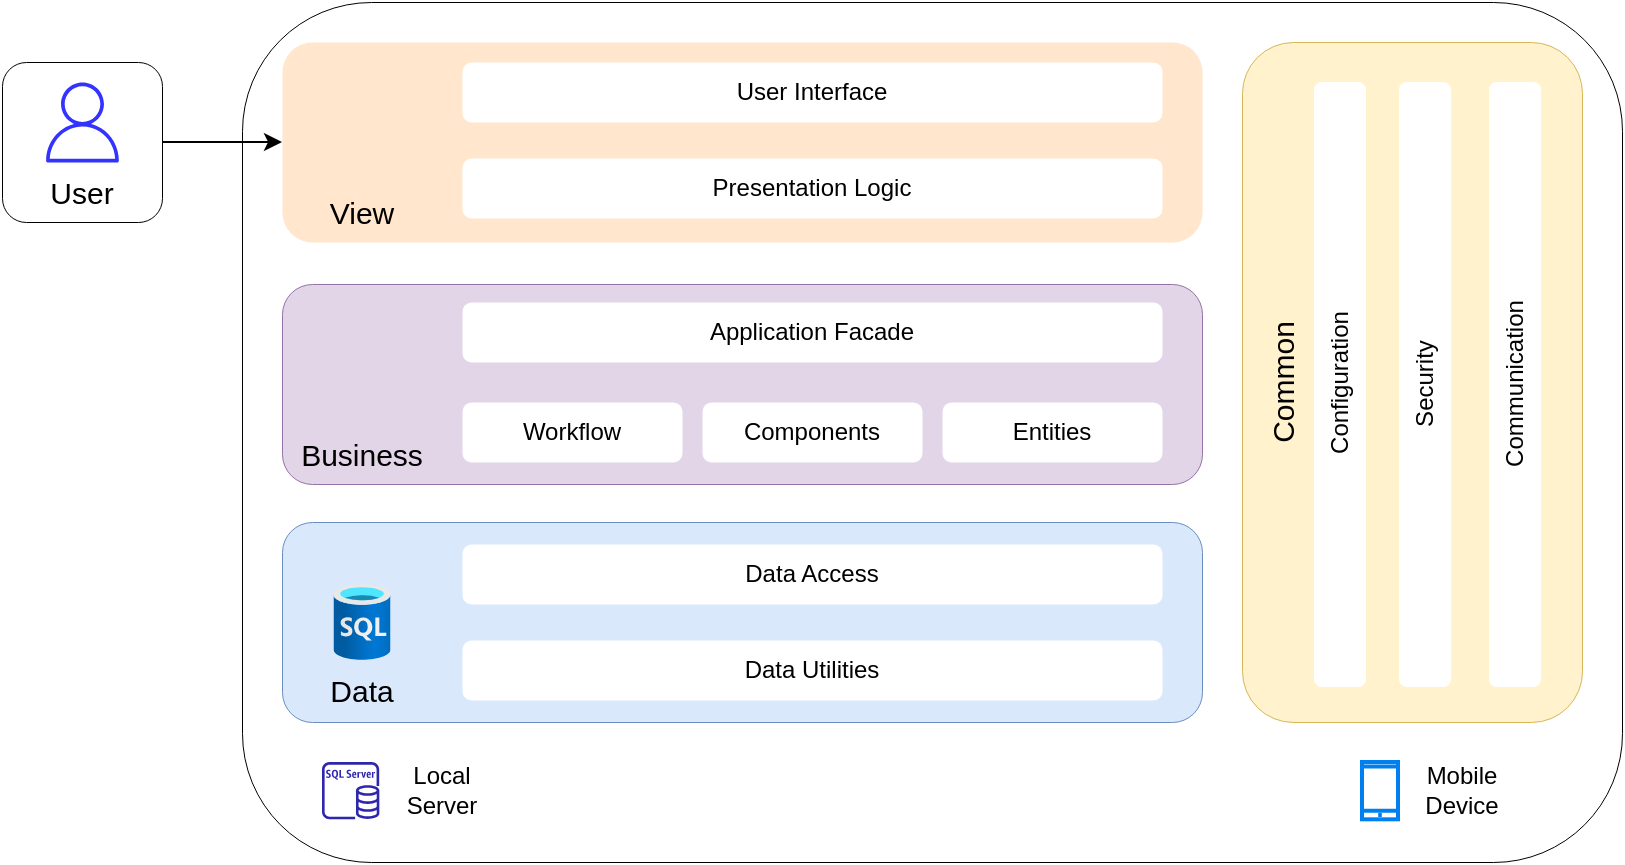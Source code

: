 <mxfile version="17.4.4" type="github">
  <diagram id="SsodIubV5SFTSGUtVNlf" name="Page-1">
    <mxGraphModel dx="946" dy="620" grid="1" gridSize="10" guides="1" tooltips="1" connect="1" arrows="1" fold="1" page="1" pageScale="1" pageWidth="1169" pageHeight="827" math="0" shadow="0">
      <root>
        <mxCell id="0" />
        <mxCell id="1" parent="0" />
        <mxCell id="dlntXyXqMN0Tj0HWEZaU-36" value="" style="edgeStyle=orthogonalEdgeStyle;rounded=0;orthogonalLoop=1;jettySize=auto;html=1;fontSize=12;strokeColor=default;entryX=0;entryY=0.5;entryDx=0;entryDy=0;" parent="1" source="dlntXyXqMN0Tj0HWEZaU-1" target="dlntXyXqMN0Tj0HWEZaU-7" edge="1">
          <mxGeometry relative="1" as="geometry" />
        </mxCell>
        <mxCell id="dlntXyXqMN0Tj0HWEZaU-1" value="" style="rounded=1;whiteSpace=wrap;html=1;strokeWidth=0.5;" parent="1" vertex="1">
          <mxGeometry x="160" y="220" width="80" height="80" as="geometry" />
        </mxCell>
        <mxCell id="dlntXyXqMN0Tj0HWEZaU-4" value="" style="sketch=0;outlineConnect=0;fontColor=#232F3E;gradientColor=none;fillColor=#3333FF;strokeColor=none;dashed=0;verticalLabelPosition=bottom;verticalAlign=top;align=center;html=1;fontSize=12;fontStyle=0;aspect=fixed;pointerEvents=1;shape=mxgraph.aws4.user;strokeWidth=0.5;" parent="1" vertex="1">
          <mxGeometry x="180" y="230" width="40" height="40" as="geometry" />
        </mxCell>
        <mxCell id="dlntXyXqMN0Tj0HWEZaU-5" value="&lt;span style=&quot;font-size: 15px&quot;&gt;User&lt;/span&gt;" style="text;html=1;strokeColor=none;fillColor=none;align=center;verticalAlign=middle;whiteSpace=wrap;rounded=0;" parent="1" vertex="1">
          <mxGeometry x="170" y="270" width="60" height="30" as="geometry" />
        </mxCell>
        <mxCell id="dlntXyXqMN0Tj0HWEZaU-6" value="" style="rounded=1;whiteSpace=wrap;html=1;fontSize=15;fillColor=none;strokeWidth=0.5;container=1;" parent="1" vertex="1">
          <mxGeometry x="280" y="190" width="690" height="430" as="geometry" />
        </mxCell>
        <mxCell id="dlntXyXqMN0Tj0HWEZaU-25" value="Mobile Device" style="text;html=1;strokeColor=none;fillColor=none;align=center;verticalAlign=middle;whiteSpace=wrap;rounded=0;fontSize=12;" parent="dlntXyXqMN0Tj0HWEZaU-6" vertex="1">
          <mxGeometry x="580" y="380.001" width="60" height="28.667" as="geometry" />
        </mxCell>
        <mxCell id="dlntXyXqMN0Tj0HWEZaU-24" value="" style="html=1;verticalLabelPosition=bottom;align=center;labelBackgroundColor=#ffffff;verticalAlign=top;strokeWidth=2;strokeColor=#0080F0;shadow=0;dashed=0;shape=mxgraph.ios7.icons.smartphone;fontSize=12;fillColor=default;" parent="dlntXyXqMN0Tj0HWEZaU-6" vertex="1">
          <mxGeometry x="560" y="380.001" width="18" height="28.667" as="geometry" />
        </mxCell>
        <mxCell id="dlntXyXqMN0Tj0HWEZaU-23" value="Local Server" style="text;html=1;strokeColor=none;fillColor=none;align=center;verticalAlign=middle;whiteSpace=wrap;rounded=0;fontSize=12;" parent="dlntXyXqMN0Tj0HWEZaU-6" vertex="1">
          <mxGeometry x="70" y="380" width="60" height="28.67" as="geometry" />
        </mxCell>
        <mxCell id="dlntXyXqMN0Tj0HWEZaU-21" value="" style="sketch=0;outlineConnect=0;fontColor=#232F3E;gradientColor=none;fillColor=#2E27AD;strokeColor=none;dashed=0;verticalLabelPosition=bottom;verticalAlign=top;align=center;html=1;fontSize=12;fontStyle=0;aspect=fixed;pointerEvents=1;shape=mxgraph.aws4.rds_sql_server_instance;" parent="dlntXyXqMN0Tj0HWEZaU-6" vertex="1">
          <mxGeometry x="40" y="380.001" width="28.667" height="28.667" as="geometry" />
        </mxCell>
        <mxCell id="dlntXyXqMN0Tj0HWEZaU-7" value="" style="rounded=1;whiteSpace=wrap;html=1;fontSize=15;strokeWidth=0.5;fillColor=#ffe6cc;strokeColor=none;" parent="1" vertex="1">
          <mxGeometry x="300" y="210" width="460" height="100" as="geometry" />
        </mxCell>
        <mxCell id="dlntXyXqMN0Tj0HWEZaU-8" value="" style="rounded=1;whiteSpace=wrap;html=1;fontSize=15;strokeWidth=0.5;fillColor=#dae8fc;strokeColor=#6c8ebf;" parent="1" vertex="1">
          <mxGeometry x="300" y="450" width="460" height="100" as="geometry" />
        </mxCell>
        <mxCell id="dlntXyXqMN0Tj0HWEZaU-9" value="" style="rounded=1;whiteSpace=wrap;html=1;fontSize=15;strokeWidth=0.5;fillColor=#fff2cc;strokeColor=#d6b656;" parent="1" vertex="1">
          <mxGeometry x="780" y="210" width="170" height="340" as="geometry" />
        </mxCell>
        <mxCell id="dlntXyXqMN0Tj0HWEZaU-12" value="" style="shape=image;html=1;verticalAlign=top;verticalLabelPosition=bottom;labelBackgroundColor=#ffffff;imageAspect=0;aspect=fixed;image=https://cdn1.iconfinder.com/data/icons/unicons-line-vol-5/24/presentation-check-128.png;fontSize=15;strokeWidth=0.5;fillColor=none;" parent="1" vertex="1">
          <mxGeometry x="320" y="240" width="40" height="40" as="geometry" />
        </mxCell>
        <mxCell id="dlntXyXqMN0Tj0HWEZaU-14" value="User Interface" style="rounded=1;whiteSpace=wrap;html=1;fontSize=12;strokeWidth=0.5;fillColor=default;strokeColor=none;" parent="1" vertex="1">
          <mxGeometry x="390" y="220" width="350" height="30" as="geometry" />
        </mxCell>
        <mxCell id="dlntXyXqMN0Tj0HWEZaU-15" value="Presentation Logic" style="rounded=1;whiteSpace=wrap;html=1;fontSize=12;strokeWidth=0.5;fillColor=default;strokeColor=none;" parent="1" vertex="1">
          <mxGeometry x="390" y="268" width="350" height="30" as="geometry" />
        </mxCell>
        <mxCell id="dlntXyXqMN0Tj0HWEZaU-16" style="edgeStyle=orthogonalEdgeStyle;rounded=0;orthogonalLoop=1;jettySize=auto;html=1;exitX=0.5;exitY=1;exitDx=0;exitDy=0;fontSize=15;strokeColor=default;" parent="1" source="dlntXyXqMN0Tj0HWEZaU-14" target="dlntXyXqMN0Tj0HWEZaU-14" edge="1">
          <mxGeometry relative="1" as="geometry" />
        </mxCell>
        <mxCell id="dlntXyXqMN0Tj0HWEZaU-17" value="Data Access" style="rounded=1;whiteSpace=wrap;html=1;fontSize=12;strokeWidth=0.5;fillColor=default;strokeColor=none;" parent="1" vertex="1">
          <mxGeometry x="390" y="461" width="350" height="30" as="geometry" />
        </mxCell>
        <mxCell id="dlntXyXqMN0Tj0HWEZaU-18" value="Data Utilities" style="rounded=1;whiteSpace=wrap;html=1;fontSize=12;strokeWidth=0.5;fillColor=default;strokeColor=none;" parent="1" vertex="1">
          <mxGeometry x="390" y="509" width="350" height="30" as="geometry" />
        </mxCell>
        <mxCell id="dlntXyXqMN0Tj0HWEZaU-19" value="&lt;span style=&quot;font-size: 15px&quot;&gt;View&lt;/span&gt;" style="text;html=1;strokeColor=none;fillColor=none;align=center;verticalAlign=middle;whiteSpace=wrap;rounded=0;" parent="1" vertex="1">
          <mxGeometry x="310" y="280" width="60" height="30" as="geometry" />
        </mxCell>
        <mxCell id="dlntXyXqMN0Tj0HWEZaU-20" value="&lt;span style=&quot;font-size: 15px&quot;&gt;Data&lt;/span&gt;" style="text;html=1;strokeColor=none;fillColor=none;align=center;verticalAlign=middle;whiteSpace=wrap;rounded=0;" parent="1" vertex="1">
          <mxGeometry x="310" y="519.1" width="60" height="30" as="geometry" />
        </mxCell>
        <mxCell id="dlntXyXqMN0Tj0HWEZaU-22" value="" style="aspect=fixed;html=1;points=[];align=center;image;fontSize=12;image=img/lib/azure2/databases/SQL_Database.svg;strokeWidth=0.5;fillColor=default;" parent="1" vertex="1">
          <mxGeometry x="325.75" y="481" width="28.5" height="38" as="geometry" />
        </mxCell>
        <mxCell id="dlntXyXqMN0Tj0HWEZaU-26" value="&lt;span style=&quot;font-size: 15px&quot;&gt;Common&lt;/span&gt;" style="text;html=1;strokeColor=none;fillColor=none;align=center;verticalAlign=middle;whiteSpace=wrap;rounded=0;rotation=-90;" parent="1" vertex="1">
          <mxGeometry x="770" y="365" width="60" height="30" as="geometry" />
        </mxCell>
        <mxCell id="dlntXyXqMN0Tj0HWEZaU-27" value="Configuration" style="rounded=1;whiteSpace=wrap;html=1;fontSize=12;strokeWidth=0.5;fillColor=default;strokeColor=none;rotation=-90;" parent="1" vertex="1">
          <mxGeometry x="677.5" y="368" width="302.5" height="26" as="geometry" />
        </mxCell>
        <mxCell id="dlntXyXqMN0Tj0HWEZaU-28" value="Security" style="rounded=1;whiteSpace=wrap;html=1;fontSize=12;strokeWidth=0.5;fillColor=default;strokeColor=none;rotation=-90;" parent="1" vertex="1">
          <mxGeometry x="720" y="368" width="302.5" height="26" as="geometry" />
        </mxCell>
        <mxCell id="dlntXyXqMN0Tj0HWEZaU-30" value="Communication" style="rounded=1;whiteSpace=wrap;html=1;fontSize=12;strokeWidth=0.5;fillColor=default;strokeColor=none;rotation=-90;" parent="1" vertex="1">
          <mxGeometry x="765" y="368" width="302.5" height="26" as="geometry" />
        </mxCell>
        <mxCell id="QgwUPah1BYvu5lVziW78-2" value="" style="rounded=1;whiteSpace=wrap;html=1;fontSize=15;strokeWidth=0.5;fillColor=#e1d5e7;strokeColor=#9673a6;" vertex="1" parent="1">
          <mxGeometry x="300" y="331" width="460" height="100" as="geometry" />
        </mxCell>
        <mxCell id="QgwUPah1BYvu5lVziW78-4" value="" style="shape=image;html=1;verticalAlign=top;verticalLabelPosition=bottom;labelBackgroundColor=#ffffff;imageAspect=0;aspect=fixed;image=https://cdn4.iconfinder.com/data/icons/internet-networking-and-communication-glyph-24/24/Hierarchy_networking_programming_process_sitemap_workflow-128.png" vertex="1" parent="1">
          <mxGeometry x="320" y="361" width="40" height="40" as="geometry" />
        </mxCell>
        <mxCell id="QgwUPah1BYvu5lVziW78-5" value="&lt;span style=&quot;font-size: 15px&quot;&gt;Business&lt;/span&gt;" style="text;html=1;strokeColor=none;fillColor=none;align=center;verticalAlign=middle;whiteSpace=wrap;rounded=0;" vertex="1" parent="1">
          <mxGeometry x="310" y="401" width="60" height="30" as="geometry" />
        </mxCell>
        <mxCell id="QgwUPah1BYvu5lVziW78-6" value="Application Facade" style="rounded=1;whiteSpace=wrap;html=1;fontSize=12;strokeWidth=0.5;fillColor=default;strokeColor=none;" vertex="1" parent="1">
          <mxGeometry x="390" y="340" width="350" height="30" as="geometry" />
        </mxCell>
        <mxCell id="QgwUPah1BYvu5lVziW78-7" value="Workflow" style="rounded=1;whiteSpace=wrap;html=1;fontSize=12;strokeWidth=0.5;fillColor=default;strokeColor=none;" vertex="1" parent="1">
          <mxGeometry x="390" y="390" width="110" height="30" as="geometry" />
        </mxCell>
        <mxCell id="QgwUPah1BYvu5lVziW78-8" value="Components" style="rounded=1;whiteSpace=wrap;html=1;fontSize=12;strokeWidth=0.5;fillColor=default;strokeColor=none;" vertex="1" parent="1">
          <mxGeometry x="510" y="390" width="110" height="30" as="geometry" />
        </mxCell>
        <mxCell id="QgwUPah1BYvu5lVziW78-9" value="Entities" style="rounded=1;whiteSpace=wrap;html=1;fontSize=12;strokeWidth=0.5;fillColor=default;strokeColor=none;" vertex="1" parent="1">
          <mxGeometry x="630" y="390" width="110" height="30" as="geometry" />
        </mxCell>
      </root>
    </mxGraphModel>
  </diagram>
</mxfile>
